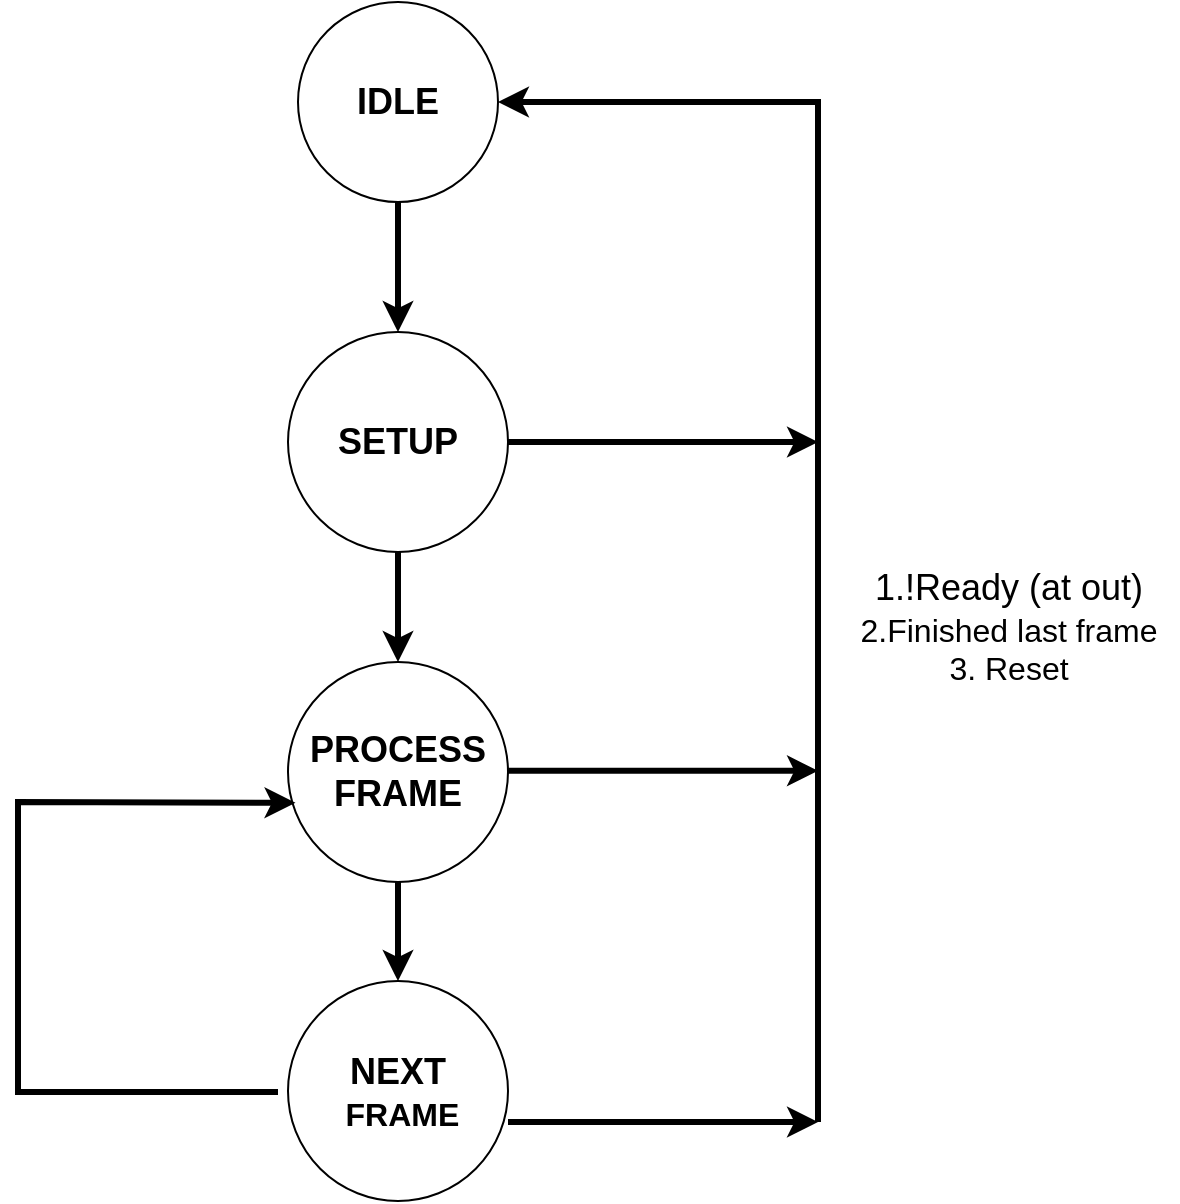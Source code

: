 <mxfile version="26.2.14">
  <diagram name="Page-1" id="9olOv504Ws7fq3u69_X-">
    <mxGraphModel dx="1113" dy="689" grid="1" gridSize="10" guides="1" tooltips="1" connect="1" arrows="1" fold="1" page="1" pageScale="1" pageWidth="827" pageHeight="1169" math="0" shadow="0">
      <root>
        <mxCell id="0" />
        <mxCell id="1" parent="0" />
        <mxCell id="Glpc95pOFO-H5COFAbne-5" value="" style="edgeStyle=orthogonalEdgeStyle;rounded=0;orthogonalLoop=1;jettySize=auto;html=1;strokeWidth=3;" parent="1" source="Glpc95pOFO-H5COFAbne-1" target="Glpc95pOFO-H5COFAbne-3" edge="1">
          <mxGeometry relative="1" as="geometry" />
        </mxCell>
        <mxCell id="Glpc95pOFO-H5COFAbne-1" value="&lt;font style=&quot;font-size: 18px;&quot;&gt;&lt;b&gt;IDLE&lt;/b&gt;&lt;/font&gt;" style="ellipse;whiteSpace=wrap;html=1;aspect=fixed;" parent="1" vertex="1">
          <mxGeometry x="340" y="40" width="100" height="100" as="geometry" />
        </mxCell>
        <mxCell id="Glpc95pOFO-H5COFAbne-6" value="" style="edgeStyle=orthogonalEdgeStyle;rounded=0;orthogonalLoop=1;jettySize=auto;html=1;strokeWidth=3;" parent="1" source="Glpc95pOFO-H5COFAbne-3" target="Glpc95pOFO-H5COFAbne-4" edge="1">
          <mxGeometry relative="1" as="geometry" />
        </mxCell>
        <mxCell id="Glpc95pOFO-H5COFAbne-3" value="&lt;font style=&quot;font-size: 18px;&quot;&gt;&lt;b&gt;SETUP&lt;/b&gt;&lt;/font&gt;" style="ellipse;whiteSpace=wrap;html=1;aspect=fixed;" parent="1" vertex="1">
          <mxGeometry x="335" y="205" width="110" height="110" as="geometry" />
        </mxCell>
        <mxCell id="Glpc95pOFO-H5COFAbne-4" value="&lt;font style=&quot;font-size: 18px;&quot;&gt;&lt;b&gt;PROCESS FRAME&lt;/b&gt;&lt;/font&gt;" style="ellipse;whiteSpace=wrap;html=1;aspect=fixed;" parent="1" vertex="1">
          <mxGeometry x="335" y="370" width="110" height="110" as="geometry" />
        </mxCell>
        <mxCell id="Glpc95pOFO-H5COFAbne-7" value="" style="endArrow=classic;html=1;rounded=0;entryX=1;entryY=0.5;entryDx=0;entryDy=0;strokeWidth=3;" parent="1" edge="1">
          <mxGeometry width="50" height="50" relative="1" as="geometry">
            <mxPoint x="600" y="600" as="sourcePoint" />
            <mxPoint x="440" y="90" as="targetPoint" />
            <Array as="points">
              <mxPoint x="600" y="340" />
              <mxPoint x="600" y="90" />
            </Array>
          </mxGeometry>
        </mxCell>
        <mxCell id="Glpc95pOFO-H5COFAbne-9" value="" style="endArrow=classic;html=1;rounded=0;exitX=1;exitY=0.5;exitDx=0;exitDy=0;strokeWidth=3;" parent="1" source="Glpc95pOFO-H5COFAbne-3" edge="1">
          <mxGeometry width="50" height="50" relative="1" as="geometry">
            <mxPoint x="440" y="330" as="sourcePoint" />
            <mxPoint x="600" y="260" as="targetPoint" />
          </mxGeometry>
        </mxCell>
        <mxCell id="Glpc95pOFO-H5COFAbne-10" value="&lt;font style=&quot;font-size: 18px;&quot;&gt;1.!Ready (at out)&lt;br&gt;&lt;/font&gt;&lt;div&gt;&lt;font size=&quot;3&quot;&gt;2.Finished last frame&lt;/font&gt;&lt;/div&gt;&lt;div&gt;&lt;font size=&quot;3&quot;&gt;3. Reset&lt;br&gt;&lt;/font&gt;&lt;div&gt;&lt;br&gt;&lt;/div&gt;&lt;/div&gt;" style="text;html=1;align=center;verticalAlign=middle;resizable=0;points=[];autosize=1;strokeColor=none;fillColor=none;" parent="1" vertex="1">
          <mxGeometry x="610" y="315" width="170" height="90" as="geometry" />
        </mxCell>
        <mxCell id="XKD1ixshymTakvMuVaUn-1" value="&lt;font style=&quot;font-size: 18px;&quot;&gt;&lt;b&gt;NEXT&lt;/b&gt;&lt;/font&gt;&lt;div&gt;&lt;font size=&quot;3&quot;&gt;&lt;b&gt;&amp;nbsp;FRAME&lt;/b&gt;&lt;/font&gt;&lt;/div&gt;" style="ellipse;whiteSpace=wrap;html=1;aspect=fixed;" vertex="1" parent="1">
          <mxGeometry x="335" y="529.5" width="110" height="110" as="geometry" />
        </mxCell>
        <mxCell id="XKD1ixshymTakvMuVaUn-2" value="" style="edgeStyle=orthogonalEdgeStyle;rounded=0;orthogonalLoop=1;jettySize=auto;html=1;entryX=0.5;entryY=0;entryDx=0;entryDy=0;strokeWidth=3;exitX=0.5;exitY=1;exitDx=0;exitDy=0;" edge="1" parent="1" source="Glpc95pOFO-H5COFAbne-4" target="XKD1ixshymTakvMuVaUn-1">
          <mxGeometry relative="1" as="geometry">
            <mxPoint x="390" y="450" as="sourcePoint" />
            <mxPoint x="460" y="480" as="targetPoint" />
          </mxGeometry>
        </mxCell>
        <mxCell id="XKD1ixshymTakvMuVaUn-3" value="" style="endArrow=classic;html=1;rounded=0;exitX=1;exitY=0.5;exitDx=0;exitDy=0;strokeWidth=3;" edge="1" parent="1">
          <mxGeometry width="50" height="50" relative="1" as="geometry">
            <mxPoint x="445" y="600" as="sourcePoint" />
            <mxPoint x="600" y="600" as="targetPoint" />
          </mxGeometry>
        </mxCell>
        <mxCell id="XKD1ixshymTakvMuVaUn-4" value="" style="endArrow=classic;html=1;rounded=0;exitX=1;exitY=0.5;exitDx=0;exitDy=0;strokeWidth=3;" edge="1" parent="1">
          <mxGeometry width="50" height="50" relative="1" as="geometry">
            <mxPoint x="445" y="424.41" as="sourcePoint" />
            <mxPoint x="600" y="424.41" as="targetPoint" />
          </mxGeometry>
        </mxCell>
        <mxCell id="XKD1ixshymTakvMuVaUn-5" value="" style="endArrow=classic;html=1;rounded=0;entryX=0.034;entryY=0.64;entryDx=0;entryDy=0;entryPerimeter=0;strokeWidth=3;" edge="1" parent="1" target="Glpc95pOFO-H5COFAbne-4">
          <mxGeometry width="50" height="50" relative="1" as="geometry">
            <mxPoint x="330" y="585" as="sourcePoint" />
            <mxPoint x="550" y="290" as="targetPoint" />
            <Array as="points">
              <mxPoint x="200" y="585" />
              <mxPoint x="200" y="440" />
            </Array>
          </mxGeometry>
        </mxCell>
      </root>
    </mxGraphModel>
  </diagram>
</mxfile>
